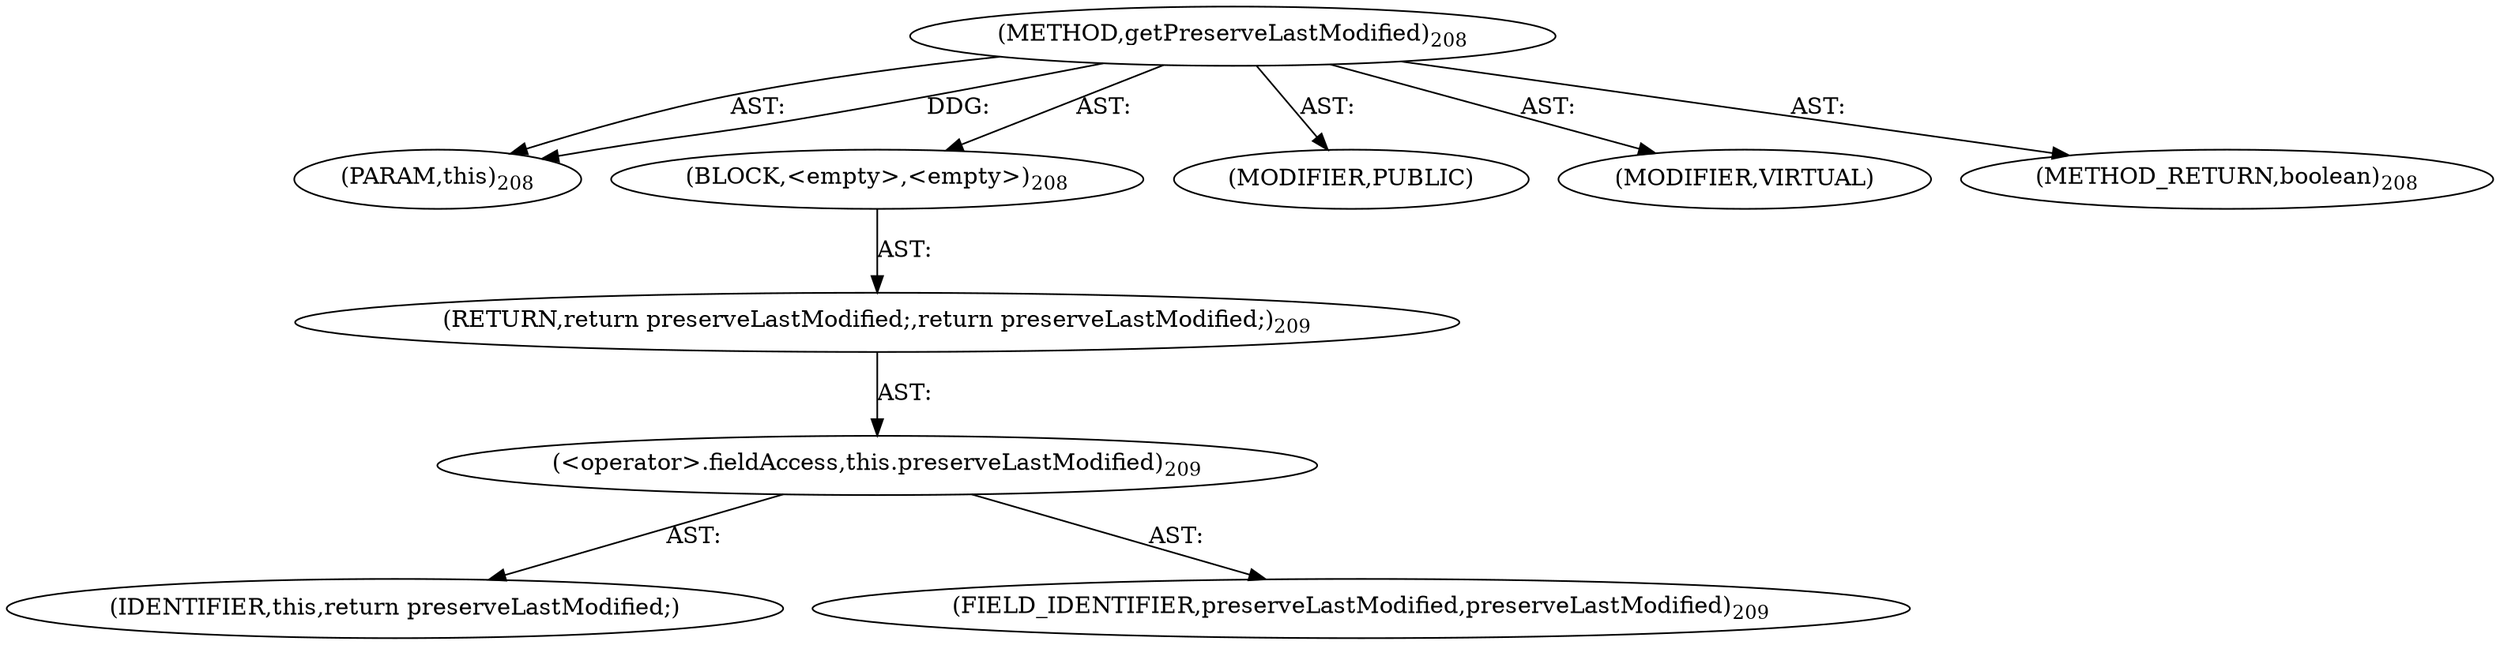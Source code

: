 digraph "getPreserveLastModified" {  
"111669149705" [label = <(METHOD,getPreserveLastModified)<SUB>208</SUB>> ]
"115964117021" [label = <(PARAM,this)<SUB>208</SUB>> ]
"25769803785" [label = <(BLOCK,&lt;empty&gt;,&lt;empty&gt;)<SUB>208</SUB>> ]
"146028888067" [label = <(RETURN,return preserveLastModified;,return preserveLastModified;)<SUB>209</SUB>> ]
"30064771155" [label = <(&lt;operator&gt;.fieldAccess,this.preserveLastModified)<SUB>209</SUB>> ]
"68719476820" [label = <(IDENTIFIER,this,return preserveLastModified;)> ]
"55834574883" [label = <(FIELD_IDENTIFIER,preserveLastModified,preserveLastModified)<SUB>209</SUB>> ]
"133143986215" [label = <(MODIFIER,PUBLIC)> ]
"133143986216" [label = <(MODIFIER,VIRTUAL)> ]
"128849018889" [label = <(METHOD_RETURN,boolean)<SUB>208</SUB>> ]
  "111669149705" -> "115964117021"  [ label = "AST: "] 
  "111669149705" -> "25769803785"  [ label = "AST: "] 
  "111669149705" -> "133143986215"  [ label = "AST: "] 
  "111669149705" -> "133143986216"  [ label = "AST: "] 
  "111669149705" -> "128849018889"  [ label = "AST: "] 
  "25769803785" -> "146028888067"  [ label = "AST: "] 
  "146028888067" -> "30064771155"  [ label = "AST: "] 
  "30064771155" -> "68719476820"  [ label = "AST: "] 
  "30064771155" -> "55834574883"  [ label = "AST: "] 
  "111669149705" -> "115964117021"  [ label = "DDG: "] 
}
